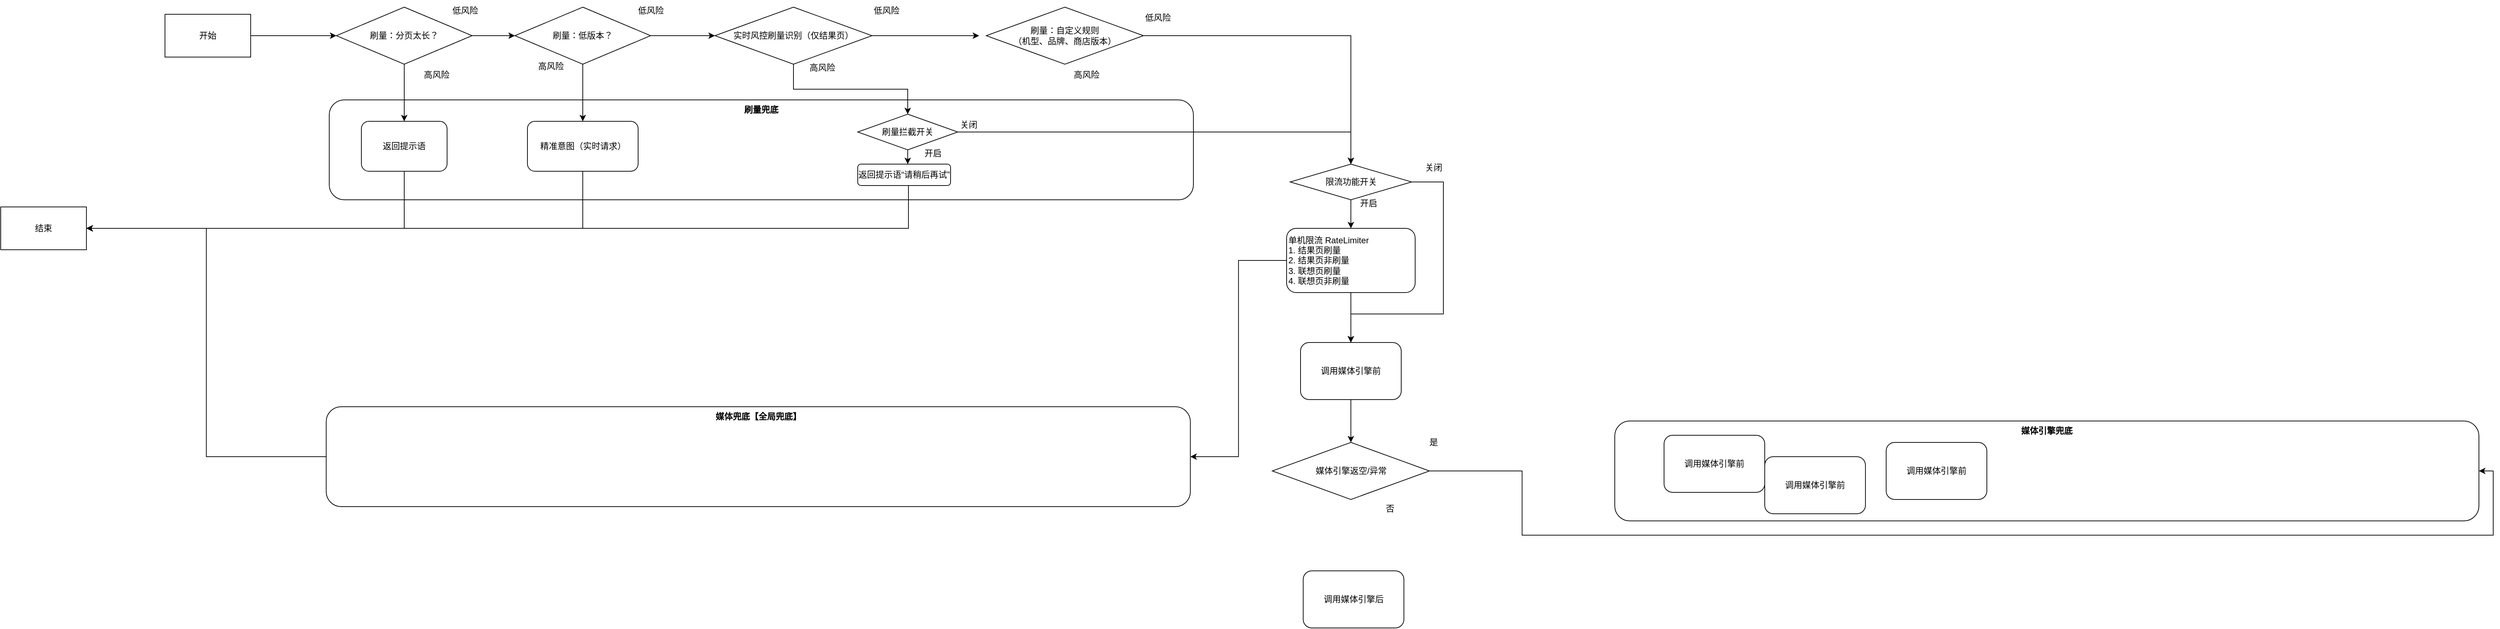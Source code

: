 <mxfile version="25.0.3">
  <diagram name="第 1 页" id="1Aa76YPSy4CPtxVOISLz">
    <mxGraphModel dx="2344" dy="1964" grid="1" gridSize="10" guides="1" tooltips="1" connect="1" arrows="1" fold="1" page="1" pageScale="1" pageWidth="827" pageHeight="1169" math="0" shadow="0">
      <root>
        <mxCell id="0" />
        <mxCell id="1" parent="0" />
        <mxCell id="kvgdyRZ8XNl1OnzRA7-r-6" value="&lt;b&gt;刷量兜底&lt;/b&gt;&lt;div&gt;&lt;br&gt;&lt;/div&gt;" style="rounded=1;whiteSpace=wrap;html=1;verticalAlign=top;" parent="1" vertex="1">
          <mxGeometry x="30" y="120" width="1210" height="140" as="geometry" />
        </mxCell>
        <mxCell id="kvgdyRZ8XNl1OnzRA7-r-18" value="" style="edgeStyle=orthogonalEdgeStyle;rounded=0;orthogonalLoop=1;jettySize=auto;html=1;" parent="1" source="kvgdyRZ8XNl1OnzRA7-r-12" edge="1">
          <mxGeometry relative="1" as="geometry">
            <mxPoint x="40" y="30" as="targetPoint" />
          </mxGeometry>
        </mxCell>
        <mxCell id="kvgdyRZ8XNl1OnzRA7-r-12" value="开始" style="rounded=0;whiteSpace=wrap;html=1;" parent="1" vertex="1">
          <mxGeometry x="-200" width="120" height="60" as="geometry" />
        </mxCell>
        <mxCell id="kvgdyRZ8XNl1OnzRA7-r-33" style="edgeStyle=orthogonalEdgeStyle;rounded=0;orthogonalLoop=1;jettySize=auto;html=1;entryX=0;entryY=0.5;entryDx=0;entryDy=0;" parent="1" source="kvgdyRZ8XNl1OnzRA7-r-25" target="kvgdyRZ8XNl1OnzRA7-r-31" edge="1">
          <mxGeometry relative="1" as="geometry" />
        </mxCell>
        <mxCell id="kvgdyRZ8XNl1OnzRA7-r-49" style="edgeStyle=orthogonalEdgeStyle;rounded=0;orthogonalLoop=1;jettySize=auto;html=1;entryX=0.5;entryY=0;entryDx=0;entryDy=0;" parent="1" source="kvgdyRZ8XNl1OnzRA7-r-25" target="kvgdyRZ8XNl1OnzRA7-r-45" edge="1">
          <mxGeometry relative="1" as="geometry" />
        </mxCell>
        <mxCell id="kvgdyRZ8XNl1OnzRA7-r-25" value="刷量：低版本？" style="rhombus;whiteSpace=wrap;html=1;" parent="1" vertex="1">
          <mxGeometry x="290" y="-10" width="190" height="80" as="geometry" />
        </mxCell>
        <mxCell id="kvgdyRZ8XNl1OnzRA7-r-28" value="高风险" style="text;html=1;align=center;verticalAlign=middle;resizable=0;points=[];autosize=1;strokeColor=none;fillColor=none;" parent="1" vertex="1">
          <mxGeometry x="310" y="58" width="60" height="30" as="geometry" />
        </mxCell>
        <mxCell id="kvgdyRZ8XNl1OnzRA7-r-39" style="edgeStyle=orthogonalEdgeStyle;rounded=0;orthogonalLoop=1;jettySize=auto;html=1;" parent="1" source="kvgdyRZ8XNl1OnzRA7-r-31" edge="1">
          <mxGeometry relative="1" as="geometry">
            <mxPoint x="940" y="30.0" as="targetPoint" />
          </mxGeometry>
        </mxCell>
        <mxCell id="K1Wzr4Rf5TzKCfg1iNbo-34" style="edgeStyle=orthogonalEdgeStyle;rounded=0;orthogonalLoop=1;jettySize=auto;html=1;entryX=0.5;entryY=0;entryDx=0;entryDy=0;" edge="1" parent="1" source="kvgdyRZ8XNl1OnzRA7-r-31" target="K1Wzr4Rf5TzKCfg1iNbo-33">
          <mxGeometry relative="1" as="geometry" />
        </mxCell>
        <mxCell id="kvgdyRZ8XNl1OnzRA7-r-31" value="实时风控刷量识别（仅结果页）" style="rhombus;whiteSpace=wrap;html=1;" parent="1" vertex="1">
          <mxGeometry x="570" y="-10" width="220" height="80" as="geometry" />
        </mxCell>
        <mxCell id="kvgdyRZ8XNl1OnzRA7-r-37" value="低风险" style="text;html=1;align=center;verticalAlign=middle;resizable=0;points=[];autosize=1;strokeColor=none;fillColor=none;" parent="1" vertex="1">
          <mxGeometry x="450" y="-20" width="60" height="30" as="geometry" />
        </mxCell>
        <mxCell id="kvgdyRZ8XNl1OnzRA7-r-38" value="高风险" style="text;html=1;align=center;verticalAlign=middle;resizable=0;points=[];autosize=1;strokeColor=none;fillColor=none;" parent="1" vertex="1">
          <mxGeometry x="1060" y="70" width="60" height="30" as="geometry" />
        </mxCell>
        <mxCell id="kvgdyRZ8XNl1OnzRA7-r-41" value="低风险" style="text;html=1;align=center;verticalAlign=middle;resizable=0;points=[];autosize=1;strokeColor=none;fillColor=none;" parent="1" vertex="1">
          <mxGeometry x="780" y="-20" width="60" height="30" as="geometry" />
        </mxCell>
        <mxCell id="K1Wzr4Rf5TzKCfg1iNbo-11" style="edgeStyle=orthogonalEdgeStyle;rounded=0;orthogonalLoop=1;jettySize=auto;html=1;entryX=1;entryY=0.5;entryDx=0;entryDy=0;" edge="1" parent="1" source="kvgdyRZ8XNl1OnzRA7-r-45" target="kvgdyRZ8XNl1OnzRA7-r-51">
          <mxGeometry relative="1" as="geometry">
            <Array as="points">
              <mxPoint x="385" y="300" />
            </Array>
          </mxGeometry>
        </mxCell>
        <mxCell id="kvgdyRZ8XNl1OnzRA7-r-45" value="精准意图（实时请求）" style="rounded=1;whiteSpace=wrap;html=1;" parent="1" vertex="1">
          <mxGeometry x="307.5" y="150" width="155" height="70" as="geometry" />
        </mxCell>
        <mxCell id="K1Wzr4Rf5TzKCfg1iNbo-32" style="edgeStyle=orthogonalEdgeStyle;rounded=0;orthogonalLoop=1;jettySize=auto;html=1;entryX=1;entryY=0.5;entryDx=0;entryDy=0;" edge="1" parent="1" source="kvgdyRZ8XNl1OnzRA7-r-46" target="kvgdyRZ8XNl1OnzRA7-r-51">
          <mxGeometry relative="1" as="geometry">
            <Array as="points">
              <mxPoint x="841" y="300" />
            </Array>
          </mxGeometry>
        </mxCell>
        <mxCell id="kvgdyRZ8XNl1OnzRA7-r-46" value="返回提示语“请稍后再试”" style="rounded=1;whiteSpace=wrap;html=1;" parent="1" vertex="1">
          <mxGeometry x="770" y="210" width="130" height="30" as="geometry" />
        </mxCell>
        <mxCell id="kvgdyRZ8XNl1OnzRA7-r-51" value="结束" style="rounded=0;whiteSpace=wrap;html=1;" parent="1" vertex="1">
          <mxGeometry x="-430" y="270" width="120" height="60" as="geometry" />
        </mxCell>
        <mxCell id="K1Wzr4Rf5TzKCfg1iNbo-1" value="刷量：自定义规则&lt;br&gt;（机型、品牌、商店版本）" style="rhombus;whiteSpace=wrap;html=1;" vertex="1" parent="1">
          <mxGeometry x="950" y="-10" width="220" height="80" as="geometry" />
        </mxCell>
        <mxCell id="K1Wzr4Rf5TzKCfg1iNbo-4" style="edgeStyle=orthogonalEdgeStyle;rounded=0;orthogonalLoop=1;jettySize=auto;html=1;entryX=0;entryY=0.5;entryDx=0;entryDy=0;" edge="1" parent="1" source="K1Wzr4Rf5TzKCfg1iNbo-3" target="kvgdyRZ8XNl1OnzRA7-r-25">
          <mxGeometry relative="1" as="geometry" />
        </mxCell>
        <mxCell id="K1Wzr4Rf5TzKCfg1iNbo-16" style="edgeStyle=orthogonalEdgeStyle;rounded=0;orthogonalLoop=1;jettySize=auto;html=1;entryX=0.5;entryY=0;entryDx=0;entryDy=0;" edge="1" parent="1" source="K1Wzr4Rf5TzKCfg1iNbo-3" target="K1Wzr4Rf5TzKCfg1iNbo-6">
          <mxGeometry relative="1" as="geometry" />
        </mxCell>
        <mxCell id="K1Wzr4Rf5TzKCfg1iNbo-3" value="刷量：分页太长？" style="rhombus;whiteSpace=wrap;html=1;" vertex="1" parent="1">
          <mxGeometry x="40" y="-10" width="190" height="80" as="geometry" />
        </mxCell>
        <mxCell id="K1Wzr4Rf5TzKCfg1iNbo-10" style="edgeStyle=orthogonalEdgeStyle;rounded=0;orthogonalLoop=1;jettySize=auto;html=1;entryX=1;entryY=0.5;entryDx=0;entryDy=0;" edge="1" parent="1" source="K1Wzr4Rf5TzKCfg1iNbo-6" target="kvgdyRZ8XNl1OnzRA7-r-51">
          <mxGeometry relative="1" as="geometry">
            <Array as="points">
              <mxPoint x="135" y="300" />
            </Array>
          </mxGeometry>
        </mxCell>
        <mxCell id="K1Wzr4Rf5TzKCfg1iNbo-6" value="返回提示语" style="rounded=1;whiteSpace=wrap;html=1;" vertex="1" parent="1">
          <mxGeometry x="75" y="150" width="120" height="70" as="geometry" />
        </mxCell>
        <mxCell id="K1Wzr4Rf5TzKCfg1iNbo-9" value="低风险" style="text;html=1;align=center;verticalAlign=middle;resizable=0;points=[];autosize=1;strokeColor=none;fillColor=none;" vertex="1" parent="1">
          <mxGeometry x="1160" y="-10" width="60" height="30" as="geometry" />
        </mxCell>
        <mxCell id="K1Wzr4Rf5TzKCfg1iNbo-14" value="低风险" style="text;html=1;align=center;verticalAlign=middle;resizable=0;points=[];autosize=1;strokeColor=none;fillColor=none;" vertex="1" parent="1">
          <mxGeometry x="190" y="-20" width="60" height="30" as="geometry" />
        </mxCell>
        <mxCell id="K1Wzr4Rf5TzKCfg1iNbo-17" value="高风险" style="text;html=1;align=center;verticalAlign=middle;resizable=0;points=[];autosize=1;strokeColor=none;fillColor=none;" vertex="1" parent="1">
          <mxGeometry x="150" y="70" width="60" height="30" as="geometry" />
        </mxCell>
        <mxCell id="K1Wzr4Rf5TzKCfg1iNbo-18" value="高风险" style="text;html=1;align=center;verticalAlign=middle;resizable=0;points=[];autosize=1;strokeColor=none;fillColor=none;" vertex="1" parent="1">
          <mxGeometry x="690" y="60" width="60" height="30" as="geometry" />
        </mxCell>
        <mxCell id="K1Wzr4Rf5TzKCfg1iNbo-59" style="edgeStyle=orthogonalEdgeStyle;rounded=0;orthogonalLoop=1;jettySize=auto;html=1;entryX=0.5;entryY=0;entryDx=0;entryDy=0;" edge="1" parent="1" source="K1Wzr4Rf5TzKCfg1iNbo-20" target="K1Wzr4Rf5TzKCfg1iNbo-21">
          <mxGeometry relative="1" as="geometry" />
        </mxCell>
        <mxCell id="K1Wzr4Rf5TzKCfg1iNbo-20" value="调用媒体引擎前" style="rounded=1;whiteSpace=wrap;html=1;" vertex="1" parent="1">
          <mxGeometry x="1390" y="460" width="141" height="80" as="geometry" />
        </mxCell>
        <mxCell id="K1Wzr4Rf5TzKCfg1iNbo-26" style="edgeStyle=orthogonalEdgeStyle;rounded=0;orthogonalLoop=1;jettySize=auto;html=1;entryX=1;entryY=0.5;entryDx=0;entryDy=0;" edge="1" parent="1" source="K1Wzr4Rf5TzKCfg1iNbo-21" target="K1Wzr4Rf5TzKCfg1iNbo-23">
          <mxGeometry relative="1" as="geometry" />
        </mxCell>
        <mxCell id="K1Wzr4Rf5TzKCfg1iNbo-21" value="媒体引擎返空/异常" style="rhombus;whiteSpace=wrap;html=1;" vertex="1" parent="1">
          <mxGeometry x="1350.5" y="600" width="220" height="80" as="geometry" />
        </mxCell>
        <mxCell id="K1Wzr4Rf5TzKCfg1iNbo-23" value="&lt;b&gt;媒体引擎兜底&lt;/b&gt;" style="rounded=1;whiteSpace=wrap;html=1;verticalAlign=top;" vertex="1" parent="1">
          <mxGeometry x="1830" y="570" width="1210" height="140" as="geometry" />
        </mxCell>
        <mxCell id="K1Wzr4Rf5TzKCfg1iNbo-40" style="edgeStyle=orthogonalEdgeStyle;rounded=0;orthogonalLoop=1;jettySize=auto;html=1;entryX=1;entryY=0.5;entryDx=0;entryDy=0;" edge="1" parent="1" source="K1Wzr4Rf5TzKCfg1iNbo-24" target="kvgdyRZ8XNl1OnzRA7-r-51">
          <mxGeometry relative="1" as="geometry" />
        </mxCell>
        <mxCell id="K1Wzr4Rf5TzKCfg1iNbo-24" value="&lt;b&gt;媒体兜底【全局兜底】&lt;/b&gt;" style="rounded=1;whiteSpace=wrap;html=1;verticalAlign=top;" vertex="1" parent="1">
          <mxGeometry x="25.75" y="550" width="1210" height="140" as="geometry" />
        </mxCell>
        <mxCell id="K1Wzr4Rf5TzKCfg1iNbo-27" value="是" style="text;html=1;align=center;verticalAlign=middle;resizable=0;points=[];autosize=1;strokeColor=none;fillColor=none;" vertex="1" parent="1">
          <mxGeometry x="1555.5" y="585" width="40" height="30" as="geometry" />
        </mxCell>
        <mxCell id="K1Wzr4Rf5TzKCfg1iNbo-29" value="调用媒体引擎后" style="rounded=1;whiteSpace=wrap;html=1;" vertex="1" parent="1">
          <mxGeometry x="1393.75" y="780" width="141" height="80" as="geometry" />
        </mxCell>
        <mxCell id="K1Wzr4Rf5TzKCfg1iNbo-36" style="edgeStyle=orthogonalEdgeStyle;rounded=0;orthogonalLoop=1;jettySize=auto;html=1;entryX=0.5;entryY=0;entryDx=0;entryDy=0;" edge="1" parent="1" source="K1Wzr4Rf5TzKCfg1iNbo-50" target="K1Wzr4Rf5TzKCfg1iNbo-37">
          <mxGeometry relative="1" as="geometry">
            <mxPoint x="1380" y="70" as="targetPoint" />
            <Array as="points">
              <mxPoint x="1461" y="165" />
            </Array>
          </mxGeometry>
        </mxCell>
        <mxCell id="K1Wzr4Rf5TzKCfg1iNbo-33" value="刷量拦截开关" style="rhombus;whiteSpace=wrap;html=1;" vertex="1" parent="1">
          <mxGeometry x="770" y="140" width="140" height="50" as="geometry" />
        </mxCell>
        <mxCell id="K1Wzr4Rf5TzKCfg1iNbo-35" style="edgeStyle=orthogonalEdgeStyle;rounded=0;orthogonalLoop=1;jettySize=auto;html=1;entryX=0.536;entryY=0.013;entryDx=0;entryDy=0;entryPerimeter=0;" edge="1" parent="1" source="K1Wzr4Rf5TzKCfg1iNbo-33" target="kvgdyRZ8XNl1OnzRA7-r-46">
          <mxGeometry relative="1" as="geometry" />
        </mxCell>
        <mxCell id="K1Wzr4Rf5TzKCfg1iNbo-39" style="edgeStyle=orthogonalEdgeStyle;rounded=0;orthogonalLoop=1;jettySize=auto;html=1;entryX=0.5;entryY=0;entryDx=0;entryDy=0;" edge="1" parent="1" source="K1Wzr4Rf5TzKCfg1iNbo-37" target="K1Wzr4Rf5TzKCfg1iNbo-20">
          <mxGeometry relative="1" as="geometry" />
        </mxCell>
        <mxCell id="K1Wzr4Rf5TzKCfg1iNbo-61" style="edgeStyle=orthogonalEdgeStyle;rounded=0;orthogonalLoop=1;jettySize=auto;html=1;entryX=1;entryY=0.5;entryDx=0;entryDy=0;" edge="1" parent="1" source="K1Wzr4Rf5TzKCfg1iNbo-37" target="K1Wzr4Rf5TzKCfg1iNbo-24">
          <mxGeometry relative="1" as="geometry" />
        </mxCell>
        <mxCell id="K1Wzr4Rf5TzKCfg1iNbo-37" value="单机限流 RateLimiter&lt;br&gt;1. 结果页刷量&lt;br&gt;2. 结果页非刷量&lt;br&gt;3. 联想页刷量&lt;br&gt;4. 联想页非刷量" style="rounded=1;whiteSpace=wrap;html=1;align=left;" vertex="1" parent="1">
          <mxGeometry x="1370.5" y="300" width="180" height="90" as="geometry" />
        </mxCell>
        <mxCell id="K1Wzr4Rf5TzKCfg1iNbo-43" value="否" style="text;html=1;align=center;verticalAlign=middle;resizable=0;points=[];autosize=1;strokeColor=none;fillColor=none;" vertex="1" parent="1">
          <mxGeometry x="1494.75" y="678" width="40" height="30" as="geometry" />
        </mxCell>
        <mxCell id="K1Wzr4Rf5TzKCfg1iNbo-44" value="关闭" style="text;html=1;align=center;verticalAlign=middle;resizable=0;points=[];autosize=1;strokeColor=none;fillColor=none;" vertex="1" parent="1">
          <mxGeometry x="900" y="140" width="50" height="30" as="geometry" />
        </mxCell>
        <mxCell id="K1Wzr4Rf5TzKCfg1iNbo-45" value="开启" style="text;html=1;align=center;verticalAlign=middle;resizable=0;points=[];autosize=1;strokeColor=none;fillColor=none;" vertex="1" parent="1">
          <mxGeometry x="850" y="180" width="50" height="30" as="geometry" />
        </mxCell>
        <mxCell id="K1Wzr4Rf5TzKCfg1iNbo-46" value="调用媒体引擎前" style="rounded=1;whiteSpace=wrap;html=1;" vertex="1" parent="1">
          <mxGeometry x="2210" y="600" width="141" height="80" as="geometry" />
        </mxCell>
        <mxCell id="K1Wzr4Rf5TzKCfg1iNbo-47" value="调用媒体引擎前" style="rounded=1;whiteSpace=wrap;html=1;" vertex="1" parent="1">
          <mxGeometry x="1899" y="590" width="141" height="80" as="geometry" />
        </mxCell>
        <mxCell id="K1Wzr4Rf5TzKCfg1iNbo-48" value="调用媒体引擎前" style="rounded=1;whiteSpace=wrap;html=1;" vertex="1" parent="1">
          <mxGeometry x="2040" y="620" width="141" height="80" as="geometry" />
        </mxCell>
        <mxCell id="K1Wzr4Rf5TzKCfg1iNbo-51" value="" style="edgeStyle=orthogonalEdgeStyle;rounded=0;orthogonalLoop=1;jettySize=auto;html=1;" edge="1" parent="1" source="K1Wzr4Rf5TzKCfg1iNbo-1" target="K1Wzr4Rf5TzKCfg1iNbo-50">
          <mxGeometry relative="1" as="geometry">
            <mxPoint x="1460" y="240" as="targetPoint" />
            <mxPoint x="1170" y="30" as="sourcePoint" />
          </mxGeometry>
        </mxCell>
        <mxCell id="K1Wzr4Rf5TzKCfg1iNbo-52" value="" style="edgeStyle=orthogonalEdgeStyle;rounded=0;orthogonalLoop=1;jettySize=auto;html=1;entryX=0.5;entryY=0;entryDx=0;entryDy=0;" edge="1" parent="1" source="K1Wzr4Rf5TzKCfg1iNbo-33" target="K1Wzr4Rf5TzKCfg1iNbo-50">
          <mxGeometry relative="1" as="geometry">
            <mxPoint x="1461" y="300" as="targetPoint" />
            <mxPoint x="910" y="165" as="sourcePoint" />
            <Array as="points" />
          </mxGeometry>
        </mxCell>
        <mxCell id="K1Wzr4Rf5TzKCfg1iNbo-58" style="edgeStyle=orthogonalEdgeStyle;rounded=0;orthogonalLoop=1;jettySize=auto;html=1;entryX=0.5;entryY=0;entryDx=0;entryDy=0;" edge="1" parent="1" source="K1Wzr4Rf5TzKCfg1iNbo-50" target="K1Wzr4Rf5TzKCfg1iNbo-20">
          <mxGeometry relative="1" as="geometry">
            <Array as="points">
              <mxPoint x="1590" y="235" />
              <mxPoint x="1590" y="420" />
            </Array>
          </mxGeometry>
        </mxCell>
        <mxCell id="K1Wzr4Rf5TzKCfg1iNbo-50" value="限流功能开关" style="rhombus;whiteSpace=wrap;html=1;" vertex="1" parent="1">
          <mxGeometry x="1375.5" y="210" width="170" height="50" as="geometry" />
        </mxCell>
        <mxCell id="K1Wzr4Rf5TzKCfg1iNbo-54" value="关闭" style="text;html=1;align=center;verticalAlign=middle;resizable=0;points=[];autosize=1;strokeColor=none;fillColor=none;" vertex="1" parent="1">
          <mxGeometry x="1550.5" y="200" width="50" height="30" as="geometry" />
        </mxCell>
        <mxCell id="K1Wzr4Rf5TzKCfg1iNbo-57" value="开启" style="text;html=1;align=center;verticalAlign=middle;resizable=0;points=[];autosize=1;strokeColor=none;fillColor=none;" vertex="1" parent="1">
          <mxGeometry x="1460" y="250" width="50" height="30" as="geometry" />
        </mxCell>
      </root>
    </mxGraphModel>
  </diagram>
</mxfile>

